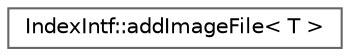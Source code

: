 digraph "Graphical Class Hierarchy"
{
 // INTERACTIVE_SVG=YES
 // LATEX_PDF_SIZE
  bgcolor="transparent";
  edge [fontname=Helvetica,fontsize=10,labelfontname=Helvetica,labelfontsize=10];
  node [fontname=Helvetica,fontsize=10,shape=box,height=0.2,width=0.4];
  rankdir="LR";
  Node0 [label="IndexIntf::addImageFile\< T \>",height=0.2,width=0.4,color="grey40", fillcolor="white", style="filled",URL="$d5/d8a/struct_index_intf_1_1add_image_file.html",tooltip=" "];
}

